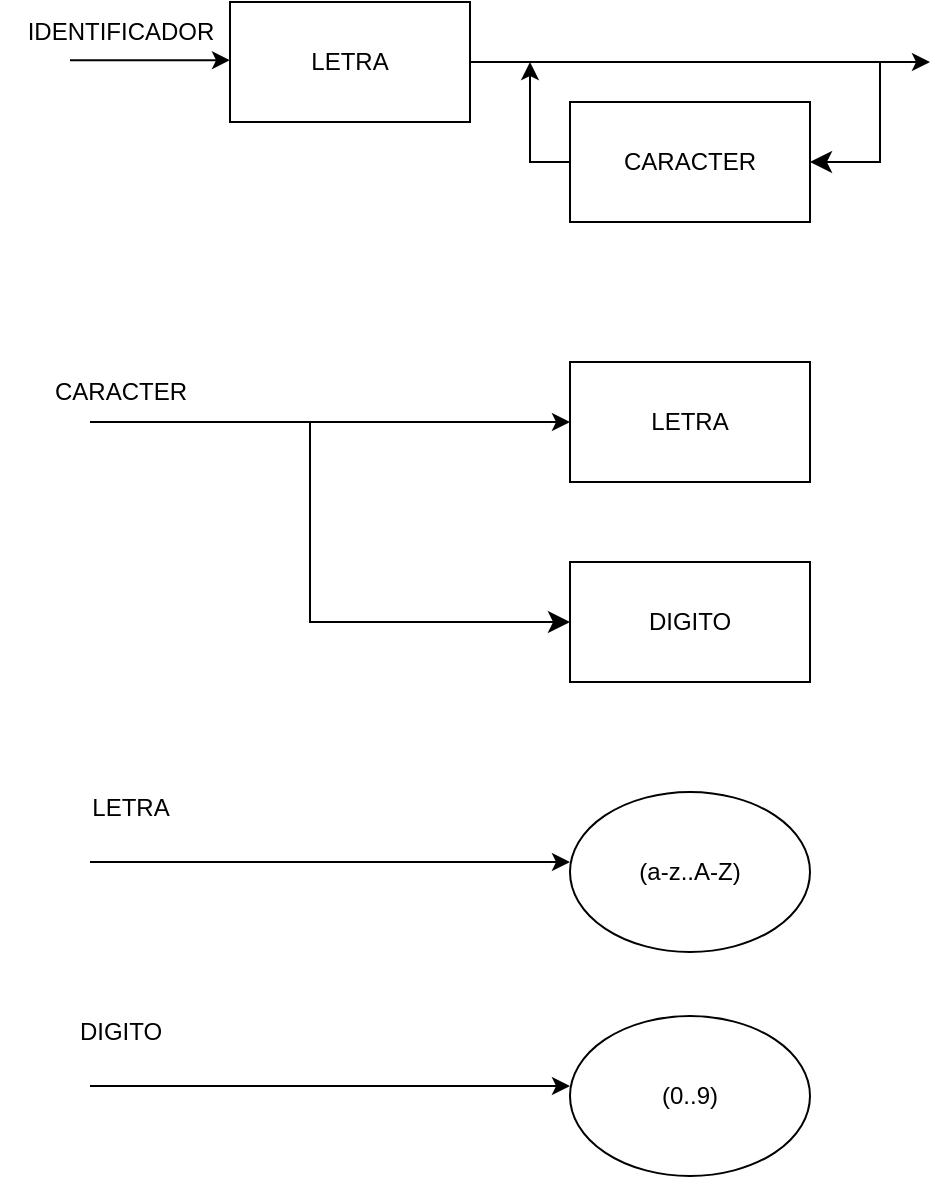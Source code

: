 <mxfile version="24.2.5" type="github">
  <diagram name="Página-1" id="l9uHBZN1cxvJRhFUg-c7">
    <mxGraphModel dx="4476" dy="1184" grid="0" gridSize="10" guides="1" tooltips="1" connect="1" arrows="1" fold="1" page="1" pageScale="1" pageWidth="827" pageHeight="1169" math="0" shadow="0">
      <root>
        <mxCell id="0" />
        <mxCell id="1" parent="0" />
        <mxCell id="0boas__PpZocVT15pn16-2" value="&lt;span style=&quot;text-wrap: nowrap;&quot;&gt;(a-z..A-Z)&lt;/span&gt;" style="ellipse;whiteSpace=wrap;html=1;" vertex="1" parent="1">
          <mxGeometry x="360" y="505" width="120" height="80" as="geometry" />
        </mxCell>
        <mxCell id="0boas__PpZocVT15pn16-3" value="" style="endArrow=classic;html=1;rounded=0;" edge="1" parent="1">
          <mxGeometry width="50" height="50" relative="1" as="geometry">
            <mxPoint x="110" y="139.09" as="sourcePoint" />
            <mxPoint x="190" y="139.09" as="targetPoint" />
          </mxGeometry>
        </mxCell>
        <mxCell id="0boas__PpZocVT15pn16-4" value="LETRA" style="rounded=0;whiteSpace=wrap;html=1;" vertex="1" parent="1">
          <mxGeometry x="190" y="110" width="120" height="60" as="geometry" />
        </mxCell>
        <mxCell id="0boas__PpZocVT15pn16-5" value="LETRA" style="rounded=0;whiteSpace=wrap;html=1;" vertex="1" parent="1">
          <mxGeometry x="360" y="290" width="120" height="60" as="geometry" />
        </mxCell>
        <mxCell id="0boas__PpZocVT15pn16-6" value="DIGITO" style="rounded=0;whiteSpace=wrap;html=1;" vertex="1" parent="1">
          <mxGeometry x="360" y="390" width="120" height="60" as="geometry" />
        </mxCell>
        <mxCell id="0boas__PpZocVT15pn16-7" value="" style="endArrow=classic;html=1;rounded=0;" edge="1" parent="1">
          <mxGeometry width="50" height="50" relative="1" as="geometry">
            <mxPoint x="310" y="140.0" as="sourcePoint" />
            <mxPoint x="540" y="140" as="targetPoint" />
          </mxGeometry>
        </mxCell>
        <mxCell id="0boas__PpZocVT15pn16-8" value="IDENTIFICADOR" style="text;html=1;align=center;verticalAlign=middle;resizable=0;points=[];autosize=1;strokeColor=none;fillColor=none;" vertex="1" parent="1">
          <mxGeometry x="75" y="110" width="120" height="30" as="geometry" />
        </mxCell>
        <mxCell id="0boas__PpZocVT15pn16-10" style="edgeStyle=orthogonalEdgeStyle;rounded=0;orthogonalLoop=1;jettySize=auto;html=1;exitX=0;exitY=0.5;exitDx=0;exitDy=0;" edge="1" parent="1" source="0boas__PpZocVT15pn16-9">
          <mxGeometry relative="1" as="geometry">
            <mxPoint x="340" y="140" as="targetPoint" />
          </mxGeometry>
        </mxCell>
        <mxCell id="0boas__PpZocVT15pn16-9" value="CARACTER" style="rounded=0;whiteSpace=wrap;html=1;" vertex="1" parent="1">
          <mxGeometry x="360" y="160" width="120" height="60" as="geometry" />
        </mxCell>
        <mxCell id="0boas__PpZocVT15pn16-12" value="" style="edgeStyle=segmentEdgeStyle;endArrow=classic;html=1;curved=0;rounded=0;endSize=8;startSize=8;entryX=1;entryY=0.5;entryDx=0;entryDy=0;" edge="1" parent="1" target="0boas__PpZocVT15pn16-9">
          <mxGeometry width="50" height="50" relative="1" as="geometry">
            <mxPoint x="515" y="140" as="sourcePoint" />
            <mxPoint x="525" y="220" as="targetPoint" />
            <Array as="points">
              <mxPoint x="515" y="190" />
            </Array>
          </mxGeometry>
        </mxCell>
        <mxCell id="0boas__PpZocVT15pn16-15" value="" style="endArrow=classic;html=1;rounded=0;entryX=0;entryY=0.5;entryDx=0;entryDy=0;" edge="1" parent="1" target="0boas__PpZocVT15pn16-5">
          <mxGeometry width="50" height="50" relative="1" as="geometry">
            <mxPoint x="120" y="320.0" as="sourcePoint" />
            <mxPoint x="350" y="320" as="targetPoint" />
          </mxGeometry>
        </mxCell>
        <mxCell id="0boas__PpZocVT15pn16-16" value="CARACTER" style="text;html=1;align=center;verticalAlign=middle;resizable=0;points=[];autosize=1;strokeColor=none;fillColor=none;" vertex="1" parent="1">
          <mxGeometry x="90" y="290" width="90" height="30" as="geometry" />
        </mxCell>
        <mxCell id="0boas__PpZocVT15pn16-20" value="" style="edgeStyle=segmentEdgeStyle;endArrow=classic;html=1;curved=0;rounded=0;endSize=8;startSize=8;entryX=0;entryY=0.5;entryDx=0;entryDy=0;" edge="1" parent="1" target="0boas__PpZocVT15pn16-6">
          <mxGeometry width="50" height="50" relative="1" as="geometry">
            <mxPoint x="240" y="320" as="sourcePoint" />
            <mxPoint x="610" y="450" as="targetPoint" />
            <Array as="points">
              <mxPoint x="230" y="320" />
              <mxPoint x="230" y="420" />
            </Array>
          </mxGeometry>
        </mxCell>
        <mxCell id="0boas__PpZocVT15pn16-22" value="LETRA" style="text;html=1;align=center;verticalAlign=middle;resizable=0;points=[];autosize=1;strokeColor=none;fillColor=none;" vertex="1" parent="1">
          <mxGeometry x="110" y="498" width="60" height="30" as="geometry" />
        </mxCell>
        <mxCell id="0boas__PpZocVT15pn16-24" value="" style="endArrow=classic;html=1;rounded=0;" edge="1" parent="1">
          <mxGeometry width="50" height="50" relative="1" as="geometry">
            <mxPoint x="120" y="540" as="sourcePoint" />
            <mxPoint x="360" y="540" as="targetPoint" />
          </mxGeometry>
        </mxCell>
        <mxCell id="0boas__PpZocVT15pn16-26" value="&lt;span style=&quot;text-wrap: nowrap;&quot;&gt;(0..9)&lt;/span&gt;" style="ellipse;whiteSpace=wrap;html=1;" vertex="1" parent="1">
          <mxGeometry x="360" y="617" width="120" height="80" as="geometry" />
        </mxCell>
        <mxCell id="0boas__PpZocVT15pn16-27" value="DIGITO" style="text;html=1;align=center;verticalAlign=middle;resizable=0;points=[];autosize=1;strokeColor=none;fillColor=none;" vertex="1" parent="1">
          <mxGeometry x="105" y="610" width="60" height="30" as="geometry" />
        </mxCell>
        <mxCell id="0boas__PpZocVT15pn16-28" value="" style="endArrow=classic;html=1;rounded=0;" edge="1" parent="1">
          <mxGeometry width="50" height="50" relative="1" as="geometry">
            <mxPoint x="120" y="652" as="sourcePoint" />
            <mxPoint x="360" y="652" as="targetPoint" />
          </mxGeometry>
        </mxCell>
      </root>
    </mxGraphModel>
  </diagram>
</mxfile>
